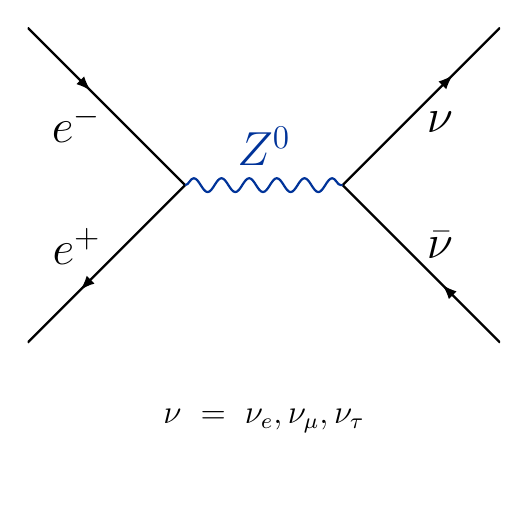 \begin{tikzpicture}
  \tikzset{%
    >=latex, % option for nice arrows
    inner sep=0pt,%
    outer sep=2pt
  }
  \usetikzlibrary{decorations.markings}
  \usetikzlibrary{decorations.pathmorphing}
  \tikzset{snake it/.style={decorate, decoration=snake}}

  \definecolor{red}{RGB}{221,42,43}
  \definecolor{green}{RGB}{105,182,40}
  \definecolor{blue}{RGB}{0,51,153}
  \definecolor{orange}{RGB}{192,128,64}
  \definecolor{gray}{gray}{0.7}
  \sf
  \LARGE

  \clip (6,23) rectangle (12,17);

  \begin{scope}[thick]
    \draw[postaction={decorate}, decoration={markings, mark=at position 0.4 with
        {\arrow{>}}}] (6,23) -- (8,21) node[midway, above left, yshift=-15pt] {$e^-$};

    \draw[postaction={decorate}, decoration={markings, mark=at position 0.4
        with {\arrow{<}}}] (6,19) -- (8,21) node[midway, below left,
      yshift=+15pt] {$e^+$};

    \draw[postaction={decorate}, decoration={markings, mark=at position 0.7 with
        {\arrow{<}}}] (10,21) -- (12,19) node[midway, above right] {$\bar{\nu}$};

    \draw[postaction={decorate}, decoration={markings, mark=at position 0.7 with
        {\arrow{>}}}] (10,21) -- (12,23) node[midway, below right] {$\nu$};

    %% Z^0
    \draw[blue,snake it] (8,21) -- (10, 21) node[midway, above, yshift=5pt] {$Z^0$};

    \draw (9,18) node[text width=5cm, align=center] {\large{}$\nu=\nu_e,\nu_\mu,\nu_\tau$};
  \end{scope}
\end{tikzpicture}%

%% Configure (x)emacs for this file ...
%% Local Variables:
%% mode: latex
%% End:
